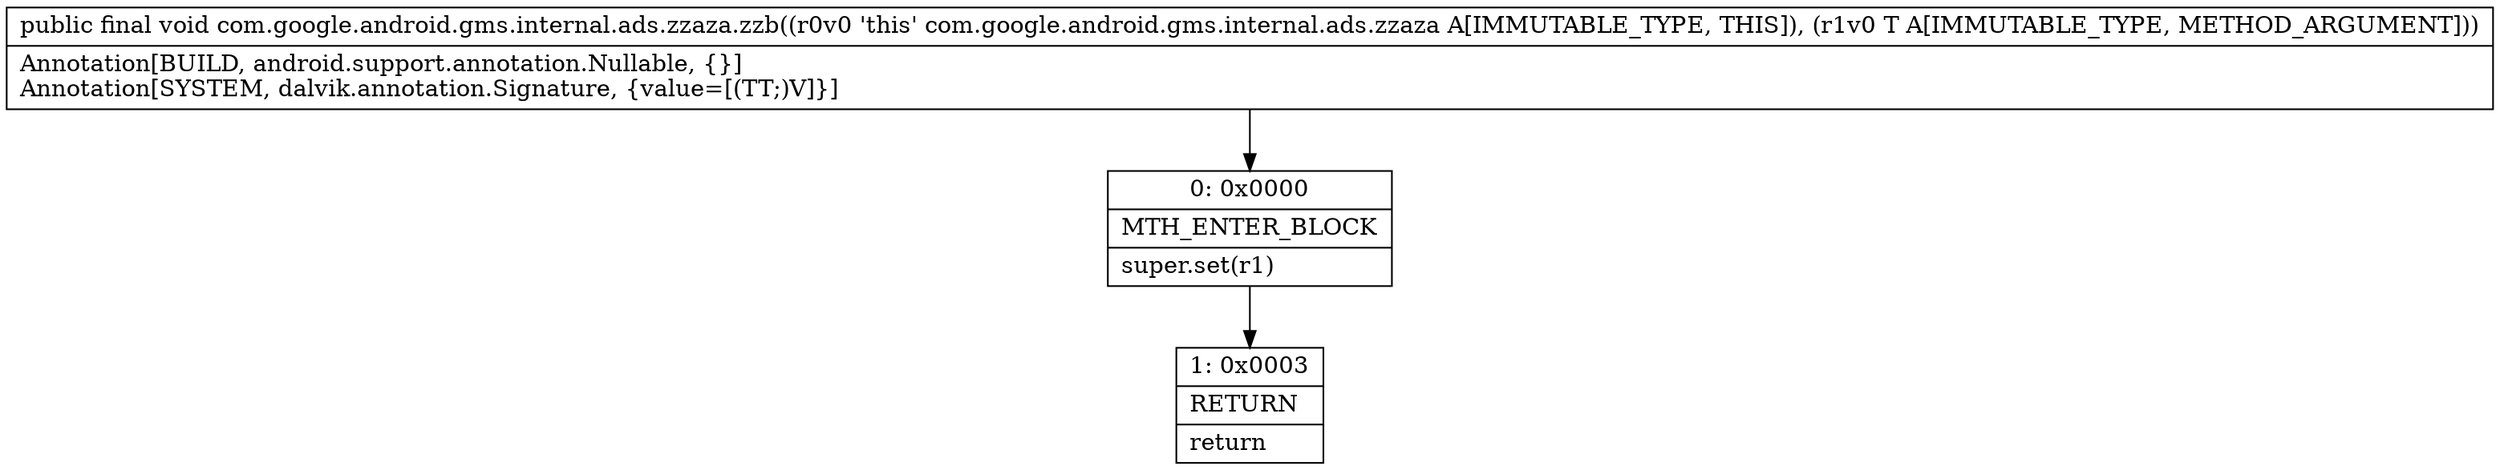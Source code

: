 digraph "CFG forcom.google.android.gms.internal.ads.zzaza.zzb(Ljava\/lang\/Object;)V" {
Node_0 [shape=record,label="{0\:\ 0x0000|MTH_ENTER_BLOCK\l|super.set(r1)\l}"];
Node_1 [shape=record,label="{1\:\ 0x0003|RETURN\l|return\l}"];
MethodNode[shape=record,label="{public final void com.google.android.gms.internal.ads.zzaza.zzb((r0v0 'this' com.google.android.gms.internal.ads.zzaza A[IMMUTABLE_TYPE, THIS]), (r1v0 T A[IMMUTABLE_TYPE, METHOD_ARGUMENT]))  | Annotation[BUILD, android.support.annotation.Nullable, \{\}]\lAnnotation[SYSTEM, dalvik.annotation.Signature, \{value=[(TT;)V]\}]\l}"];
MethodNode -> Node_0;
Node_0 -> Node_1;
}

